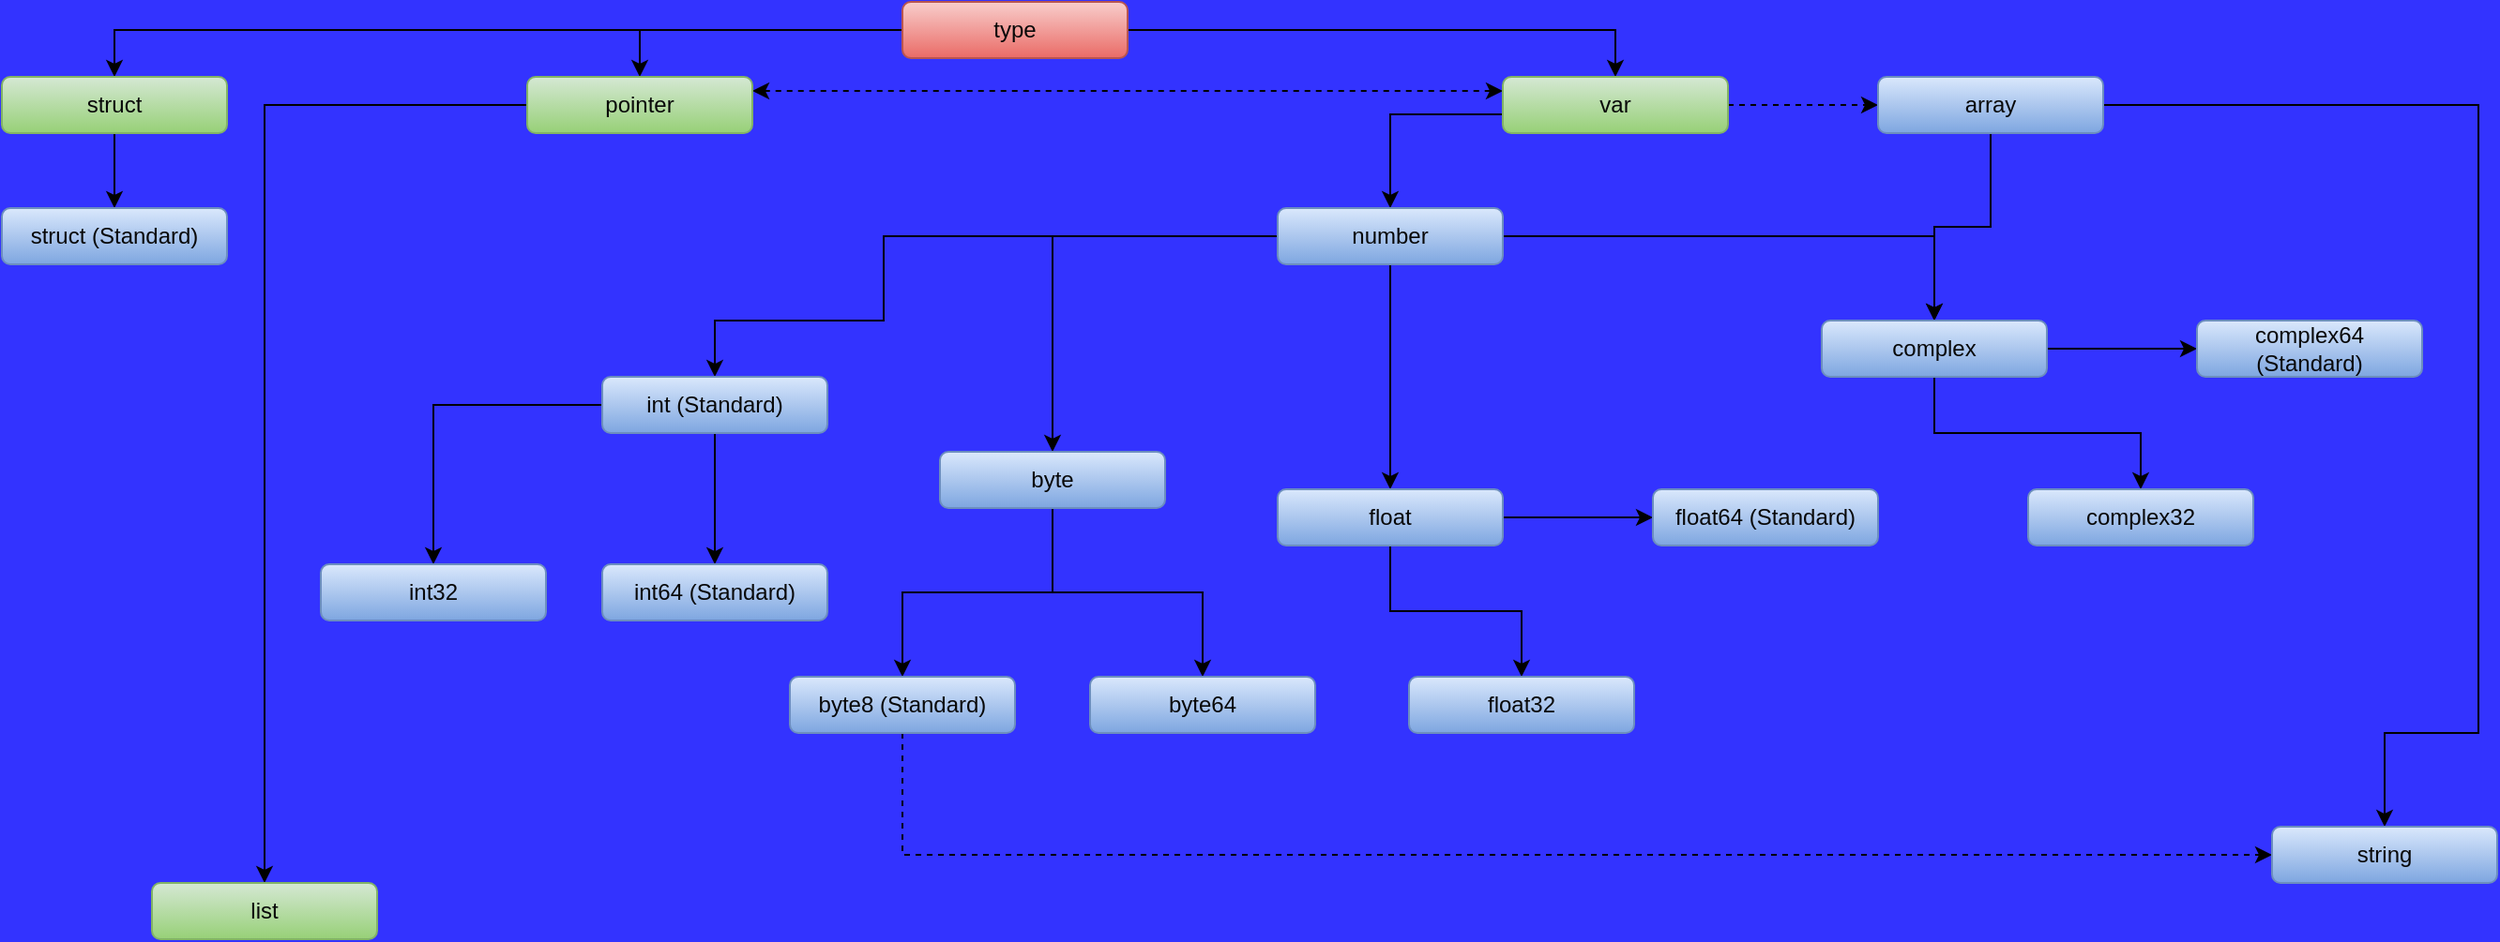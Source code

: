 <mxfile version="15.8.7" type="device"><diagram id="e1hJ0vjvRPFrp0CyKhk_" name="types"><mxGraphModel dx="2031" dy="1290" grid="1" gridSize="10" guides="1" tooltips="1" connect="1" arrows="1" fold="1" page="1" pageScale="1" pageWidth="1600" pageHeight="900" background="#3333FF" math="0" shadow="0"><root><mxCell id="0"/><mxCell id="1" parent="0"/><mxCell id="v1t4WmR7vgUd0klFIqLk-5" style="edgeStyle=orthogonalEdgeStyle;rounded=0;orthogonalLoop=1;jettySize=auto;html=1;fontColor=#080808;startSize=6;strokeWidth=1;" parent="1" source="q9bZN0hqR5tmcUif_ThB-1" target="q9bZN0hqR5tmcUif_ThB-2" edge="1"><mxGeometry relative="1" as="geometry"/></mxCell><mxCell id="v1t4WmR7vgUd0klFIqLk-6" style="edgeStyle=orthogonalEdgeStyle;rounded=0;orthogonalLoop=1;jettySize=auto;html=1;fontColor=#080808;startSize=6;strokeWidth=1;" parent="1" source="q9bZN0hqR5tmcUif_ThB-1" target="q9bZN0hqR5tmcUif_ThB-4" edge="1"><mxGeometry relative="1" as="geometry"/></mxCell><mxCell id="v1t4WmR7vgUd0klFIqLk-11" style="edgeStyle=orthogonalEdgeStyle;rounded=0;orthogonalLoop=1;jettySize=auto;html=1;entryX=0.5;entryY=0;entryDx=0;entryDy=0;fontColor=#080808;startSize=6;strokeWidth=1;" parent="1" source="q9bZN0hqR5tmcUif_ThB-1" target="q9bZN0hqR5tmcUif_ThB-11" edge="1"><mxGeometry relative="1" as="geometry"/></mxCell><mxCell id="q9bZN0hqR5tmcUif_ThB-1" value="type" style="rounded=1;whiteSpace=wrap;html=1;fillColor=#f8cecc;strokeColor=#b85450;gradientColor=#ea6b66;fontColor=#080808;" parent="1" vertex="1"><mxGeometry x="520" y="10" width="120" height="30" as="geometry"/></mxCell><mxCell id="v1t4WmR7vgUd0klFIqLk-15" style="edgeStyle=orthogonalEdgeStyle;rounded=0;orthogonalLoop=1;jettySize=auto;html=1;entryX=0;entryY=0.25;entryDx=0;entryDy=0;dashed=1;fontColor=#080808;startSize=6;strokeWidth=1;startArrow=classic;startFill=1;" parent="1" source="q9bZN0hqR5tmcUif_ThB-2" target="q9bZN0hqR5tmcUif_ThB-4" edge="1"><mxGeometry relative="1" as="geometry"><Array as="points"><mxPoint x="400" y="58"/></Array></mxGeometry></mxCell><mxCell id="jmaYI6oZnl8DlSkY1jjf-2" value="" style="edgeStyle=orthogonalEdgeStyle;rounded=0;orthogonalLoop=1;jettySize=auto;html=1;" edge="1" parent="1" source="q9bZN0hqR5tmcUif_ThB-2" target="jmaYI6oZnl8DlSkY1jjf-1"><mxGeometry relative="1" as="geometry"/></mxCell><mxCell id="q9bZN0hqR5tmcUif_ThB-2" value="pointer" style="rounded=1;whiteSpace=wrap;html=1;fillColor=#d5e8d4;strokeColor=#82b366;gradientColor=#97d077;fontColor=#080808;" parent="1" vertex="1"><mxGeometry x="320" y="50" width="120" height="30" as="geometry"/></mxCell><mxCell id="v1t4WmR7vgUd0klFIqLk-13" style="edgeStyle=orthogonalEdgeStyle;rounded=0;orthogonalLoop=1;jettySize=auto;html=1;entryX=0.5;entryY=0;entryDx=0;entryDy=0;fontColor=#080808;startSize=6;strokeWidth=1;" parent="1" source="q9bZN0hqR5tmcUif_ThB-4" target="q9bZN0hqR5tmcUif_ThB-5" edge="1"><mxGeometry relative="1" as="geometry"><Array as="points"><mxPoint x="780" y="70"/></Array></mxGeometry></mxCell><mxCell id="v1t4WmR7vgUd0klFIqLk-14" style="edgeStyle=orthogonalEdgeStyle;rounded=0;orthogonalLoop=1;jettySize=auto;html=1;fontColor=#080808;startSize=6;strokeWidth=1;dashed=1;" parent="1" source="q9bZN0hqR5tmcUif_ThB-4" target="q9bZN0hqR5tmcUif_ThB-17" edge="1"><mxGeometry relative="1" as="geometry"/></mxCell><mxCell id="q9bZN0hqR5tmcUif_ThB-4" value="var" style="rounded=1;whiteSpace=wrap;html=1;fillColor=#d5e8d4;strokeColor=#82b366;gradientColor=#97d077;fontColor=#080808;" parent="1" vertex="1"><mxGeometry x="840" y="50" width="120" height="30" as="geometry"/></mxCell><mxCell id="4AstwILhhjHzBIvCOlqU-11" value="" style="edgeStyle=orthogonalEdgeStyle;rounded=0;orthogonalLoop=1;jettySize=auto;html=1;" parent="1" source="q9bZN0hqR5tmcUif_ThB-5" target="4AstwILhhjHzBIvCOlqU-10" edge="1"><mxGeometry relative="1" as="geometry"/></mxCell><mxCell id="4AstwILhhjHzBIvCOlqU-14" style="edgeStyle=orthogonalEdgeStyle;rounded=0;orthogonalLoop=1;jettySize=auto;html=1;entryX=0.5;entryY=0;entryDx=0;entryDy=0;" parent="1" source="q9bZN0hqR5tmcUif_ThB-5" target="4AstwILhhjHzBIvCOlqU-8" edge="1"><mxGeometry relative="1" as="geometry"/></mxCell><mxCell id="4AstwILhhjHzBIvCOlqU-15" style="edgeStyle=orthogonalEdgeStyle;rounded=0;orthogonalLoop=1;jettySize=auto;html=1;entryX=0.5;entryY=0;entryDx=0;entryDy=0;" parent="1" source="q9bZN0hqR5tmcUif_ThB-5" target="4AstwILhhjHzBIvCOlqU-12" edge="1"><mxGeometry relative="1" as="geometry"><Array as="points"><mxPoint x="510" y="135"/><mxPoint x="510" y="180"/><mxPoint x="420" y="180"/></Array></mxGeometry></mxCell><mxCell id="4AstwILhhjHzBIvCOlqU-18" style="edgeStyle=orthogonalEdgeStyle;rounded=0;orthogonalLoop=1;jettySize=auto;html=1;entryX=0.5;entryY=0;entryDx=0;entryDy=0;" parent="1" source="q9bZN0hqR5tmcUif_ThB-5" target="4AstwILhhjHzBIvCOlqU-17" edge="1"><mxGeometry relative="1" as="geometry"/></mxCell><mxCell id="q9bZN0hqR5tmcUif_ThB-5" value="number" style="rounded=1;whiteSpace=wrap;html=1;fillColor=#dae8fc;strokeColor=#6c8ebf;gradientColor=#7ea6e0;fontColor=#080808;" parent="1" vertex="1"><mxGeometry x="720" y="120" width="120" height="30" as="geometry"/></mxCell><mxCell id="v1t4WmR7vgUd0klFIqLk-12" style="edgeStyle=orthogonalEdgeStyle;rounded=0;orthogonalLoop=1;jettySize=auto;html=1;entryX=0.5;entryY=0;entryDx=0;entryDy=0;fontColor=#080808;startSize=6;strokeWidth=1;" parent="1" source="q9bZN0hqR5tmcUif_ThB-11" target="q9bZN0hqR5tmcUif_ThB-14" edge="1"><mxGeometry relative="1" as="geometry"/></mxCell><mxCell id="q9bZN0hqR5tmcUif_ThB-11" value="struct" style="rounded=1;whiteSpace=wrap;html=1;fillColor=#d5e8d4;strokeColor=#82b366;gradientColor=#97d077;fontColor=#080808;" parent="1" vertex="1"><mxGeometry x="40" y="50" width="120" height="30" as="geometry"/></mxCell><mxCell id="q9bZN0hqR5tmcUif_ThB-14" value="struct (Standard)" style="rounded=1;whiteSpace=wrap;html=1;fillColor=#dae8fc;strokeColor=#6c8ebf;gradientColor=#7ea6e0;fontColor=#080808;" parent="1" vertex="1"><mxGeometry x="40" y="120" width="120" height="30" as="geometry"/></mxCell><mxCell id="4AstwILhhjHzBIvCOlqU-32" style="edgeStyle=orthogonalEdgeStyle;rounded=0;orthogonalLoop=1;jettySize=auto;html=1;entryX=0.5;entryY=0;entryDx=0;entryDy=0;" parent="1" source="q9bZN0hqR5tmcUif_ThB-17" target="4AstwILhhjHzBIvCOlqU-10" edge="1"><mxGeometry relative="1" as="geometry"/></mxCell><mxCell id="4AstwILhhjHzBIvCOlqU-40" style="edgeStyle=orthogonalEdgeStyle;rounded=0;orthogonalLoop=1;jettySize=auto;html=1;entryX=0.5;entryY=0;entryDx=0;entryDy=0;" parent="1" source="q9bZN0hqR5tmcUif_ThB-17" target="4AstwILhhjHzBIvCOlqU-37" edge="1"><mxGeometry relative="1" as="geometry"><Array as="points"><mxPoint x="1360" y="65"/><mxPoint x="1360" y="400"/><mxPoint x="1310" y="400"/></Array></mxGeometry></mxCell><mxCell id="q9bZN0hqR5tmcUif_ThB-17" value="array" style="rounded=1;whiteSpace=wrap;html=1;fillColor=#dae8fc;strokeColor=#6c8ebf;gradientColor=#7ea6e0;fontColor=#080808;" parent="1" vertex="1"><mxGeometry x="1040" y="50" width="120" height="30" as="geometry"/></mxCell><mxCell id="4AstwILhhjHzBIvCOlqU-29" value="" style="edgeStyle=orthogonalEdgeStyle;rounded=0;orthogonalLoop=1;jettySize=auto;html=1;" parent="1" source="4AstwILhhjHzBIvCOlqU-8" target="4AstwILhhjHzBIvCOlqU-28" edge="1"><mxGeometry relative="1" as="geometry"/></mxCell><mxCell id="4AstwILhhjHzBIvCOlqU-31" value="" style="edgeStyle=orthogonalEdgeStyle;rounded=0;orthogonalLoop=1;jettySize=auto;html=1;" parent="1" source="4AstwILhhjHzBIvCOlqU-8" target="4AstwILhhjHzBIvCOlqU-30" edge="1"><mxGeometry relative="1" as="geometry"/></mxCell><mxCell id="4AstwILhhjHzBIvCOlqU-8" value="float" style="rounded=1;whiteSpace=wrap;html=1;fillColor=#dae8fc;strokeColor=#6c8ebf;gradientColor=#7ea6e0;fontColor=#080808;" parent="1" vertex="1"><mxGeometry x="720" y="270" width="120" height="30" as="geometry"/></mxCell><mxCell id="4AstwILhhjHzBIvCOlqU-34" value="" style="edgeStyle=orthogonalEdgeStyle;rounded=0;orthogonalLoop=1;jettySize=auto;html=1;" parent="1" source="4AstwILhhjHzBIvCOlqU-10" target="4AstwILhhjHzBIvCOlqU-33" edge="1"><mxGeometry relative="1" as="geometry"/></mxCell><mxCell id="4AstwILhhjHzBIvCOlqU-36" value="" style="edgeStyle=orthogonalEdgeStyle;rounded=0;orthogonalLoop=1;jettySize=auto;html=1;" parent="1" source="4AstwILhhjHzBIvCOlqU-10" target="4AstwILhhjHzBIvCOlqU-35" edge="1"><mxGeometry relative="1" as="geometry"/></mxCell><mxCell id="4AstwILhhjHzBIvCOlqU-10" value="complex" style="rounded=1;whiteSpace=wrap;html=1;fillColor=#dae8fc;strokeColor=#6c8ebf;gradientColor=#7ea6e0;fontColor=#080808;" parent="1" vertex="1"><mxGeometry x="1010" y="180" width="120" height="30" as="geometry"/></mxCell><mxCell id="4AstwILhhjHzBIvCOlqU-22" style="edgeStyle=orthogonalEdgeStyle;rounded=0;orthogonalLoop=1;jettySize=auto;html=1;" parent="1" source="4AstwILhhjHzBIvCOlqU-12" target="4AstwILhhjHzBIvCOlqU-20" edge="1"><mxGeometry relative="1" as="geometry"/></mxCell><mxCell id="4AstwILhhjHzBIvCOlqU-23" style="edgeStyle=orthogonalEdgeStyle;rounded=0;orthogonalLoop=1;jettySize=auto;html=1;entryX=0.5;entryY=0;entryDx=0;entryDy=0;" parent="1" source="4AstwILhhjHzBIvCOlqU-12" target="4AstwILhhjHzBIvCOlqU-19" edge="1"><mxGeometry relative="1" as="geometry"/></mxCell><mxCell id="4AstwILhhjHzBIvCOlqU-12" value="int (Standard)" style="rounded=1;whiteSpace=wrap;html=1;fillColor=#dae8fc;strokeColor=#6c8ebf;gradientColor=#7ea6e0;fontColor=#080808;" parent="1" vertex="1"><mxGeometry x="360" y="210" width="120" height="30" as="geometry"/></mxCell><mxCell id="4AstwILhhjHzBIvCOlqU-25" value="" style="edgeStyle=orthogonalEdgeStyle;rounded=0;orthogonalLoop=1;jettySize=auto;html=1;" parent="1" source="4AstwILhhjHzBIvCOlqU-17" target="4AstwILhhjHzBIvCOlqU-24" edge="1"><mxGeometry relative="1" as="geometry"/></mxCell><mxCell id="4AstwILhhjHzBIvCOlqU-27" value="" style="edgeStyle=orthogonalEdgeStyle;rounded=0;orthogonalLoop=1;jettySize=auto;html=1;" parent="1" source="4AstwILhhjHzBIvCOlqU-17" target="4AstwILhhjHzBIvCOlqU-26" edge="1"><mxGeometry relative="1" as="geometry"/></mxCell><mxCell id="4AstwILhhjHzBIvCOlqU-17" value="byte" style="rounded=1;whiteSpace=wrap;html=1;fillColor=#dae8fc;strokeColor=#6c8ebf;gradientColor=#7ea6e0;fontColor=#080808;" parent="1" vertex="1"><mxGeometry x="540" y="250" width="120" height="30" as="geometry"/></mxCell><mxCell id="4AstwILhhjHzBIvCOlqU-19" value="int32" style="rounded=1;whiteSpace=wrap;html=1;fillColor=#dae8fc;strokeColor=#6c8ebf;gradientColor=#7ea6e0;fontColor=#080808;" parent="1" vertex="1"><mxGeometry x="210" y="310" width="120" height="30" as="geometry"/></mxCell><mxCell id="4AstwILhhjHzBIvCOlqU-20" value="int64 (Standard)" style="rounded=1;whiteSpace=wrap;html=1;fillColor=#dae8fc;strokeColor=#6c8ebf;gradientColor=#7ea6e0;fontColor=#080808;" parent="1" vertex="1"><mxGeometry x="360" y="310" width="120" height="30" as="geometry"/></mxCell><mxCell id="4AstwILhhjHzBIvCOlqU-24" value="byte64" style="rounded=1;whiteSpace=wrap;html=1;fillColor=#dae8fc;strokeColor=#6c8ebf;gradientColor=#7ea6e0;fontColor=#080808;" parent="1" vertex="1"><mxGeometry x="620" y="370" width="120" height="30" as="geometry"/></mxCell><mxCell id="4AstwILhhjHzBIvCOlqU-41" style="edgeStyle=orthogonalEdgeStyle;rounded=0;orthogonalLoop=1;jettySize=auto;html=1;entryX=0;entryY=0.5;entryDx=0;entryDy=0;dashed=1;" parent="1" source="4AstwILhhjHzBIvCOlqU-26" target="4AstwILhhjHzBIvCOlqU-37" edge="1"><mxGeometry relative="1" as="geometry"><Array as="points"><mxPoint x="520" y="465"/></Array></mxGeometry></mxCell><mxCell id="4AstwILhhjHzBIvCOlqU-26" value="byte8 (Standard)" style="rounded=1;whiteSpace=wrap;html=1;fillColor=#dae8fc;strokeColor=#6c8ebf;gradientColor=#7ea6e0;fontColor=#080808;" parent="1" vertex="1"><mxGeometry x="460" y="370" width="120" height="30" as="geometry"/></mxCell><mxCell id="4AstwILhhjHzBIvCOlqU-28" value="float64 (Standard)" style="rounded=1;whiteSpace=wrap;html=1;fillColor=#dae8fc;strokeColor=#6c8ebf;gradientColor=#7ea6e0;fontColor=#080808;" parent="1" vertex="1"><mxGeometry x="920" y="270" width="120" height="30" as="geometry"/></mxCell><mxCell id="4AstwILhhjHzBIvCOlqU-30" value="float32" style="rounded=1;whiteSpace=wrap;html=1;fillColor=#dae8fc;strokeColor=#6c8ebf;gradientColor=#7ea6e0;fontColor=#080808;" parent="1" vertex="1"><mxGeometry x="790" y="370" width="120" height="30" as="geometry"/></mxCell><mxCell id="4AstwILhhjHzBIvCOlqU-33" value="complex64 (Standard)" style="rounded=1;whiteSpace=wrap;html=1;fillColor=#dae8fc;strokeColor=#6c8ebf;gradientColor=#7ea6e0;fontColor=#080808;" parent="1" vertex="1"><mxGeometry x="1210" y="180" width="120" height="30" as="geometry"/></mxCell><mxCell id="4AstwILhhjHzBIvCOlqU-35" value="complex32" style="rounded=1;whiteSpace=wrap;html=1;fillColor=#dae8fc;strokeColor=#6c8ebf;gradientColor=#7ea6e0;fontColor=#080808;" parent="1" vertex="1"><mxGeometry x="1120" y="270" width="120" height="30" as="geometry"/></mxCell><mxCell id="4AstwILhhjHzBIvCOlqU-37" value="string" style="rounded=1;whiteSpace=wrap;html=1;fillColor=#dae8fc;strokeColor=#6c8ebf;gradientColor=#7ea6e0;fontColor=#080808;" parent="1" vertex="1"><mxGeometry x="1250" y="450" width="120" height="30" as="geometry"/></mxCell><mxCell id="jmaYI6oZnl8DlSkY1jjf-1" value="list" style="rounded=1;whiteSpace=wrap;html=1;fillColor=#d5e8d4;strokeColor=#82b366;gradientColor=#97d077;fontColor=#080808;" vertex="1" parent="1"><mxGeometry x="120" y="480" width="120" height="30" as="geometry"/></mxCell></root></mxGraphModel></diagram></mxfile>